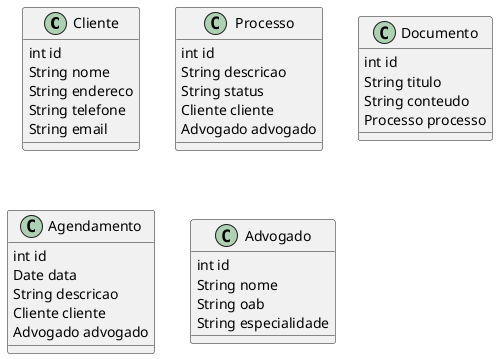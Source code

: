 @startuml

class Cliente {
    int id
    String nome
    String endereco
    String telefone
    String email
}

class Processo {
    int id
    String descricao
    String status
    Cliente cliente
    Advogado advogado
}

class Documento {
    int id
    String titulo
    String conteudo
    Processo processo
}

class Agendamento {
    int id
    Date data
    String descricao
    Cliente cliente
    Advogado advogado
}

class Advogado {
    int id
    String nome
    String oab
    String especialidade
}


@enduml